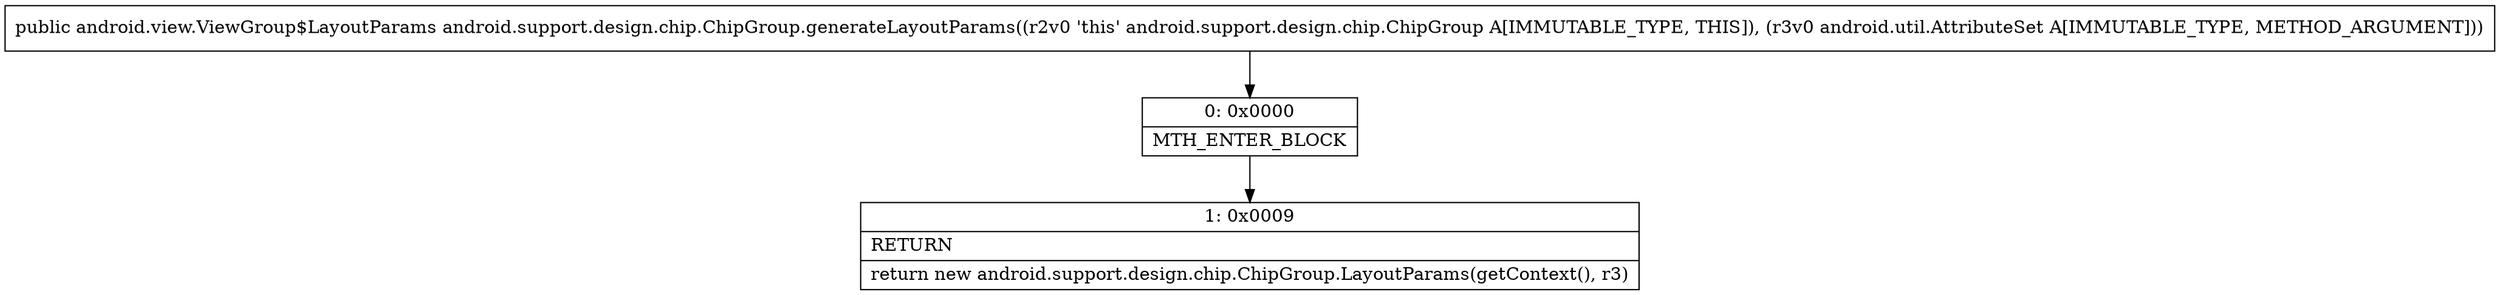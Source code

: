 digraph "CFG forandroid.support.design.chip.ChipGroup.generateLayoutParams(Landroid\/util\/AttributeSet;)Landroid\/view\/ViewGroup$LayoutParams;" {
Node_0 [shape=record,label="{0\:\ 0x0000|MTH_ENTER_BLOCK\l}"];
Node_1 [shape=record,label="{1\:\ 0x0009|RETURN\l|return new android.support.design.chip.ChipGroup.LayoutParams(getContext(), r3)\l}"];
MethodNode[shape=record,label="{public android.view.ViewGroup$LayoutParams android.support.design.chip.ChipGroup.generateLayoutParams((r2v0 'this' android.support.design.chip.ChipGroup A[IMMUTABLE_TYPE, THIS]), (r3v0 android.util.AttributeSet A[IMMUTABLE_TYPE, METHOD_ARGUMENT])) }"];
MethodNode -> Node_0;
Node_0 -> Node_1;
}

